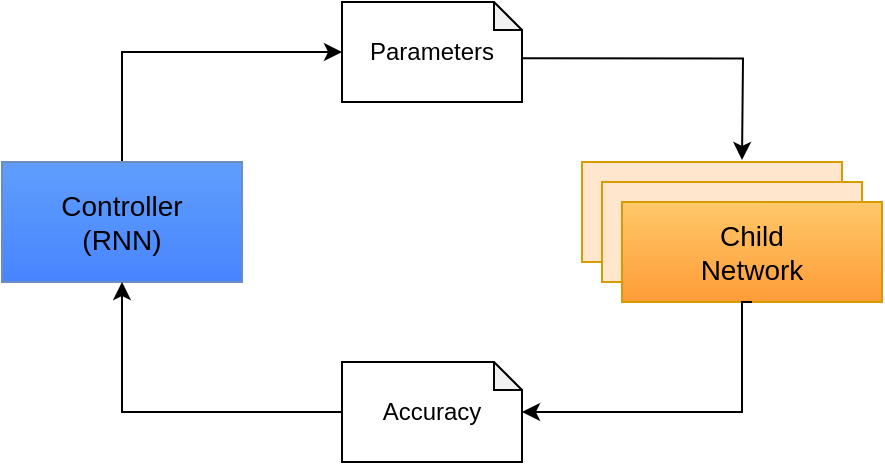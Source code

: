 <mxfile version="13.4.0" type="device"><diagram id="s6krRk_drFKaf2TaKJxW" name="Page-1"><mxGraphModel dx="429" dy="792" grid="1" gridSize="10" guides="1" tooltips="1" connect="1" arrows="1" fold="1" page="1" pageScale="1" pageWidth="827" pageHeight="1169" math="0" shadow="0"><root><mxCell id="0"/><mxCell id="1" parent="0"/><mxCell id="aolY9bTeD-Lj29IpmwVH-4" style="edgeStyle=orthogonalEdgeStyle;rounded=0;orthogonalLoop=1;jettySize=auto;html=1;exitX=0.5;exitY=0;exitDx=0;exitDy=0;entryX=0;entryY=0.5;entryDx=0;entryDy=0;entryPerimeter=0;" edge="1" parent="1" source="aolY9bTeD-Lj29IpmwVH-1" target="aolY9bTeD-Lj29IpmwVH-3"><mxGeometry relative="1" as="geometry"/></mxCell><mxCell id="aolY9bTeD-Lj29IpmwVH-1" value="Controller&lt;br style=&quot;font-size: 14px;&quot;&gt;(RNN)" style="rounded=0;whiteSpace=wrap;html=1;strokeColor=#6c8ebf;fillColor=#609EFC;gradientColor=#4785FF;horizontal=1;fontSize=14;fontStyle=0" vertex="1" parent="1"><mxGeometry x="20" y="240" width="120" height="60" as="geometry"/></mxCell><mxCell id="aolY9bTeD-Lj29IpmwVH-12" style="edgeStyle=orthogonalEdgeStyle;rounded=0;orthogonalLoop=1;jettySize=auto;html=1;exitX=1.002;exitY=0.563;exitDx=0;exitDy=0;exitPerimeter=0;" edge="1" parent="1" source="aolY9bTeD-Lj29IpmwVH-3"><mxGeometry relative="1" as="geometry"><mxPoint x="390" y="239" as="targetPoint"/></mxGeometry></mxCell><mxCell id="aolY9bTeD-Lj29IpmwVH-3" value="Parameters" style="shape=note;whiteSpace=wrap;html=1;backgroundOutline=1;darkOpacity=0.05;size=14;" vertex="1" parent="1"><mxGeometry x="190" y="160" width="90" height="50" as="geometry"/></mxCell><mxCell id="aolY9bTeD-Lj29IpmwVH-10" value="" style="group" vertex="1" connectable="0" parent="1"><mxGeometry x="310" y="240" width="150" height="70" as="geometry"/></mxCell><mxCell id="aolY9bTeD-Lj29IpmwVH-6" value="Child&lt;br&gt;Network" style="rounded=0;whiteSpace=wrap;html=1;fillColor=#ffe6cc;strokeColor=#d79b00;" vertex="1" parent="aolY9bTeD-Lj29IpmwVH-10"><mxGeometry width="130" height="50" as="geometry"/></mxCell><mxCell id="aolY9bTeD-Lj29IpmwVH-7" value="Child&lt;br&gt;Network" style="rounded=0;whiteSpace=wrap;html=1;fillColor=#ffe6cc;strokeColor=#d79b00;" vertex="1" parent="aolY9bTeD-Lj29IpmwVH-10"><mxGeometry x="10" y="10" width="130" height="50" as="geometry"/></mxCell><mxCell id="aolY9bTeD-Lj29IpmwVH-8" value="Child&lt;br style=&quot;font-size: 14px;&quot;&gt;Network" style="rounded=0;whiteSpace=wrap;html=1;strokeColor=#d79b00;fillColor=#FFC869;gradientColor=#FF9C38;fontSize=14;fontStyle=0" vertex="1" parent="aolY9bTeD-Lj29IpmwVH-10"><mxGeometry x="20" y="20" width="130" height="50" as="geometry"/></mxCell><mxCell id="aolY9bTeD-Lj29IpmwVH-17" style="edgeStyle=orthogonalEdgeStyle;rounded=0;orthogonalLoop=1;jettySize=auto;html=1;exitX=0;exitY=0.5;exitDx=0;exitDy=0;exitPerimeter=0;entryX=0.5;entryY=1;entryDx=0;entryDy=0;" edge="1" parent="1" source="aolY9bTeD-Lj29IpmwVH-15" target="aolY9bTeD-Lj29IpmwVH-1"><mxGeometry relative="1" as="geometry"/></mxCell><mxCell id="aolY9bTeD-Lj29IpmwVH-15" value="Accuracy" style="shape=note;whiteSpace=wrap;html=1;backgroundOutline=1;darkOpacity=0.05;size=14;" vertex="1" parent="1"><mxGeometry x="190" y="340" width="90" height="50" as="geometry"/></mxCell><mxCell id="aolY9bTeD-Lj29IpmwVH-16" style="edgeStyle=orthogonalEdgeStyle;rounded=0;orthogonalLoop=1;jettySize=auto;html=1;exitX=0.5;exitY=1;exitDx=0;exitDy=0;" edge="1" parent="1" source="aolY9bTeD-Lj29IpmwVH-8" target="aolY9bTeD-Lj29IpmwVH-15"><mxGeometry relative="1" as="geometry"><Array as="points"><mxPoint x="390" y="310"/><mxPoint x="390" y="365"/></Array></mxGeometry></mxCell></root></mxGraphModel></diagram></mxfile>